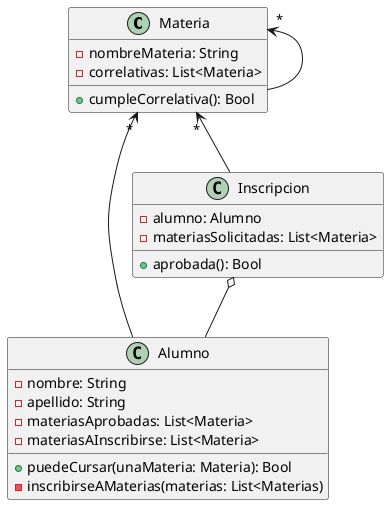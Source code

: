 @startuml
'https://plantuml.com/class-diagram

class Materia
class Alumno
class Inscripcion

Materia "*" <--  Alumno
Materia "*" <-- Materia
Materia "*" <-- Inscripcion
Inscripcion o-- Alumno


class Materia {
-nombreMateria: String
-correlativas: List<Materia>

+cumpleCorrelativa(): Bool
}

class Alumno {
-nombre: String
-apellido: String
-materiasAprobadas: List<Materia>
-materiasAInscribirse: List<Materia>

+puedeCursar(unaMateria: Materia): Bool
-inscribirseAMaterias(materias: List<Materias)
}

class Inscripcion {
-alumno: Alumno
-materiasSolicitadas: List<Materia>

+aprobada(): Bool

}

@enduml